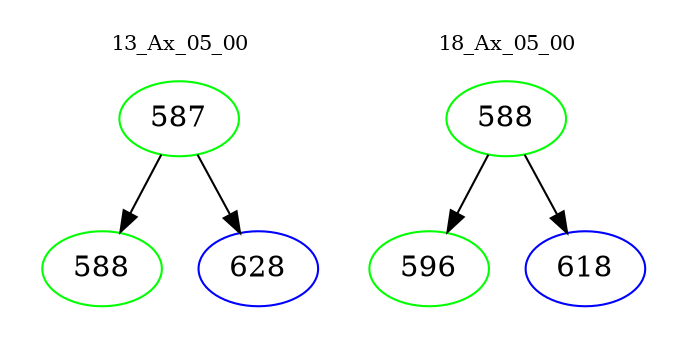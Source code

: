 digraph{
subgraph cluster_0 {
color = white
label = "13_Ax_05_00";
fontsize=10;
T0_587 [label="587", color="green"]
T0_587 -> T0_588 [color="black"]
T0_588 [label="588", color="green"]
T0_587 -> T0_628 [color="black"]
T0_628 [label="628", color="blue"]
}
subgraph cluster_1 {
color = white
label = "18_Ax_05_00";
fontsize=10;
T1_588 [label="588", color="green"]
T1_588 -> T1_596 [color="black"]
T1_596 [label="596", color="green"]
T1_588 -> T1_618 [color="black"]
T1_618 [label="618", color="blue"]
}
}
